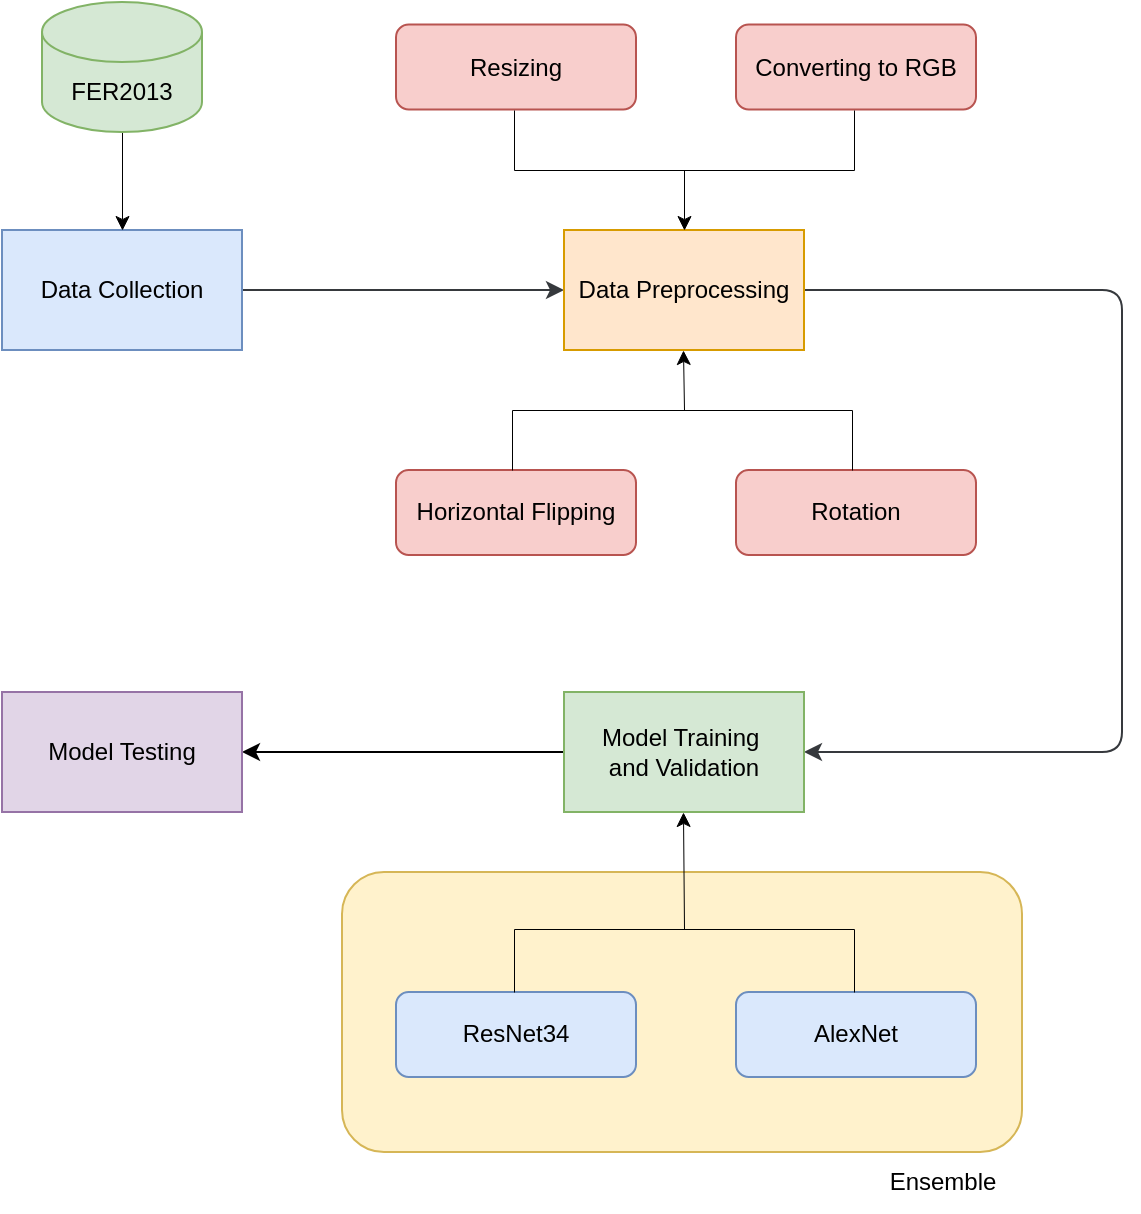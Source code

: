 <mxfile version="24.3.1" type="device">
  <diagram name="Page-1" id="8vLqfn4n6SBa5Ih63O1B">
    <mxGraphModel dx="1167" dy="619" grid="1" gridSize="10" guides="1" tooltips="1" connect="1" arrows="1" fold="1" page="1" pageScale="1" pageWidth="850" pageHeight="1100" math="0" shadow="0">
      <root>
        <mxCell id="0" />
        <mxCell id="1" parent="0" />
        <mxCell id="HQDor6nU7Cz09ezr7PgZ-7" value="" style="edgeStyle=orthogonalEdgeStyle;rounded=1;orthogonalLoop=1;jettySize=auto;html=1;curved=0;fillColor=#cce5ff;strokeColor=#36393d;" parent="1" source="HQDor6nU7Cz09ezr7PgZ-1" target="HQDor6nU7Cz09ezr7PgZ-6" edge="1">
          <mxGeometry relative="1" as="geometry">
            <Array as="points">
              <mxPoint x="170" y="200" />
            </Array>
          </mxGeometry>
        </mxCell>
        <mxCell id="HQDor6nU7Cz09ezr7PgZ-1" value="Data Collection" style="rounded=0;whiteSpace=wrap;html=1;shadow=0;fillColor=#dae8fc;strokeColor=#6c8ebf;" parent="1" vertex="1">
          <mxGeometry x="120" y="170" width="120" height="60" as="geometry" />
        </mxCell>
        <mxCell id="HQDor6nU7Cz09ezr7PgZ-5" value="" style="edgeStyle=orthogonalEdgeStyle;rounded=0;orthogonalLoop=1;jettySize=auto;html=1;strokeWidth=0.5;" parent="1" source="HQDor6nU7Cz09ezr7PgZ-3" target="HQDor6nU7Cz09ezr7PgZ-1" edge="1">
          <mxGeometry relative="1" as="geometry" />
        </mxCell>
        <mxCell id="HQDor6nU7Cz09ezr7PgZ-3" value="FER2013" style="shape=cylinder3;whiteSpace=wrap;html=1;boundedLbl=1;backgroundOutline=1;size=15;fillColor=#d5e8d4;strokeColor=#82b366;" parent="1" vertex="1">
          <mxGeometry x="140" y="56" width="80" height="65" as="geometry" />
        </mxCell>
        <mxCell id="HQDor6nU7Cz09ezr7PgZ-18" value="" style="edgeStyle=orthogonalEdgeStyle;rounded=1;orthogonalLoop=1;jettySize=auto;html=1;curved=0;fillColor=#cce5ff;strokeColor=#36393d;" parent="1" source="HQDor6nU7Cz09ezr7PgZ-6" target="HQDor6nU7Cz09ezr7PgZ-17" edge="1">
          <mxGeometry relative="1" as="geometry">
            <Array as="points">
              <mxPoint x="680" y="200" />
              <mxPoint x="680" y="431" />
            </Array>
          </mxGeometry>
        </mxCell>
        <mxCell id="HQDor6nU7Cz09ezr7PgZ-6" value="Data Preprocessing" style="whiteSpace=wrap;html=1;rounded=0;shadow=0;fillColor=#ffe6cc;strokeColor=#d79b00;" parent="1" vertex="1">
          <mxGeometry x="401" y="170" width="120" height="60" as="geometry" />
        </mxCell>
        <mxCell id="HQDor6nU7Cz09ezr7PgZ-8" value="Resizing" style="rounded=1;whiteSpace=wrap;html=1;fillColor=#f8cecc;strokeColor=#b85450;" parent="1" vertex="1">
          <mxGeometry x="317" y="67.25" width="120" height="42.5" as="geometry" />
        </mxCell>
        <mxCell id="HQDor6nU7Cz09ezr7PgZ-9" value="Converting to RGB" style="rounded=1;whiteSpace=wrap;html=1;glass=0;shadow=0;fillColor=#f8cecc;strokeColor=#b85450;" parent="1" vertex="1">
          <mxGeometry x="487" y="67.25" width="120" height="42.5" as="geometry" />
        </mxCell>
        <mxCell id="HQDor6nU7Cz09ezr7PgZ-10" value="Horizontal Flipping" style="rounded=1;whiteSpace=wrap;html=1;fillColor=#f8cecc;strokeColor=#b85450;" parent="1" vertex="1">
          <mxGeometry x="317" y="290" width="120" height="42.5" as="geometry" />
        </mxCell>
        <mxCell id="HQDor6nU7Cz09ezr7PgZ-11" value="Rotation" style="rounded=1;whiteSpace=wrap;html=1;fillColor=#f8cecc;strokeColor=#b85450;" parent="1" vertex="1">
          <mxGeometry x="487" y="290" width="120" height="42.5" as="geometry" />
        </mxCell>
        <mxCell id="HQDor6nU7Cz09ezr7PgZ-12" value="" style="strokeWidth=0.5;html=1;shape=mxgraph.flowchart.annotation_1;align=left;pointerEvents=1;direction=north;" parent="1" vertex="1">
          <mxGeometry x="376" y="110" width="170" height="30" as="geometry" />
        </mxCell>
        <mxCell id="_FF3fX0jpaAYyCL8Dtnu-16" value="" style="edgeStyle=orthogonalEdgeStyle;rounded=0;orthogonalLoop=1;jettySize=auto;html=1;" edge="1" parent="1" source="HQDor6nU7Cz09ezr7PgZ-17" target="HQDor6nU7Cz09ezr7PgZ-27">
          <mxGeometry relative="1" as="geometry">
            <mxPoint x="321" y="431" as="targetPoint" />
          </mxGeometry>
        </mxCell>
        <mxCell id="HQDor6nU7Cz09ezr7PgZ-17" value="Model Training&amp;nbsp;&lt;div&gt;&lt;span style=&quot;background-color: initial;&quot;&gt;and Validation&lt;/span&gt;&lt;/div&gt;" style="whiteSpace=wrap;html=1;rounded=0;shadow=0;fillColor=#d5e8d4;strokeColor=#82b366;" parent="1" vertex="1">
          <mxGeometry x="401" y="401" width="120" height="60" as="geometry" />
        </mxCell>
        <mxCell id="HQDor6nU7Cz09ezr7PgZ-20" value="" style="rounded=1;whiteSpace=wrap;html=1;glass=0;shadow=0;fillColor=#fff2cc;strokeColor=#d6b656;" parent="1" vertex="1">
          <mxGeometry x="290" y="491" width="340" height="140" as="geometry" />
        </mxCell>
        <mxCell id="HQDor6nU7Cz09ezr7PgZ-21" value="ResNet34" style="rounded=1;whiteSpace=wrap;html=1;fillColor=#dae8fc;strokeColor=#6c8ebf;" parent="1" vertex="1">
          <mxGeometry x="317" y="551" width="120" height="42.5" as="geometry" />
        </mxCell>
        <mxCell id="HQDor6nU7Cz09ezr7PgZ-22" value="AlexNet" style="rounded=1;whiteSpace=wrap;html=1;fillColor=#dae8fc;strokeColor=#6c8ebf;" parent="1" vertex="1">
          <mxGeometry x="487" y="551" width="120" height="42.5" as="geometry" />
        </mxCell>
        <mxCell id="HQDor6nU7Cz09ezr7PgZ-27" value="Model Testing" style="whiteSpace=wrap;html=1;rounded=0;shadow=0;fillColor=#e1d5e7;strokeColor=#9673a6;" parent="1" vertex="1">
          <mxGeometry x="120" y="401" width="120" height="60" as="geometry" />
        </mxCell>
        <mxCell id="lacEnNvK6sabSALbXmzo-1" value="Ensemble" style="text;html=1;align=center;verticalAlign=middle;resizable=0;points=[];autosize=1;strokeColor=none;fillColor=none;" parent="1" vertex="1">
          <mxGeometry x="550" y="631" width="80" height="30" as="geometry" />
        </mxCell>
        <mxCell id="_FF3fX0jpaAYyCL8Dtnu-1" value="" style="edgeStyle=orthogonalEdgeStyle;rounded=0;orthogonalLoop=1;jettySize=auto;html=1;strokeWidth=0.5;exitX=0;exitY=0.5;exitDx=0;exitDy=0;exitPerimeter=0;" edge="1" parent="1" source="HQDor6nU7Cz09ezr7PgZ-12">
          <mxGeometry relative="1" as="geometry">
            <mxPoint x="461" y="140" as="sourcePoint" />
            <mxPoint x="461" y="170" as="targetPoint" />
          </mxGeometry>
        </mxCell>
        <mxCell id="_FF3fX0jpaAYyCL8Dtnu-2" value="" style="edgeStyle=orthogonalEdgeStyle;rounded=0;orthogonalLoop=1;jettySize=auto;html=1;strokeWidth=0.5;" edge="1" parent="1">
          <mxGeometry relative="1" as="geometry">
            <mxPoint x="461" y="260" as="sourcePoint" />
            <mxPoint x="460.5" y="230" as="targetPoint" />
          </mxGeometry>
        </mxCell>
        <mxCell id="_FF3fX0jpaAYyCL8Dtnu-3" value="" style="strokeWidth=0.5;html=1;shape=mxgraph.flowchart.annotation_1;align=left;pointerEvents=1;direction=south;" vertex="1" parent="1">
          <mxGeometry x="375" y="260" width="170" height="30" as="geometry" />
        </mxCell>
        <mxCell id="_FF3fX0jpaAYyCL8Dtnu-6" value="" style="edgeStyle=orthogonalEdgeStyle;rounded=0;orthogonalLoop=1;jettySize=auto;html=1;strokeWidth=0.5;exitX=0;exitY=0.5;exitDx=0;exitDy=0;exitPerimeter=0;" edge="1" parent="1" source="_FF3fX0jpaAYyCL8Dtnu-7">
          <mxGeometry relative="1" as="geometry">
            <mxPoint x="461" y="511" as="sourcePoint" />
            <mxPoint x="460.5" y="461" as="targetPoint" />
          </mxGeometry>
        </mxCell>
        <mxCell id="_FF3fX0jpaAYyCL8Dtnu-7" value="" style="strokeWidth=0.5;html=1;shape=mxgraph.flowchart.annotation_1;align=left;pointerEvents=1;direction=south;" vertex="1" parent="1">
          <mxGeometry x="376" y="519.5" width="170" height="31.5" as="geometry" />
        </mxCell>
      </root>
    </mxGraphModel>
  </diagram>
</mxfile>
